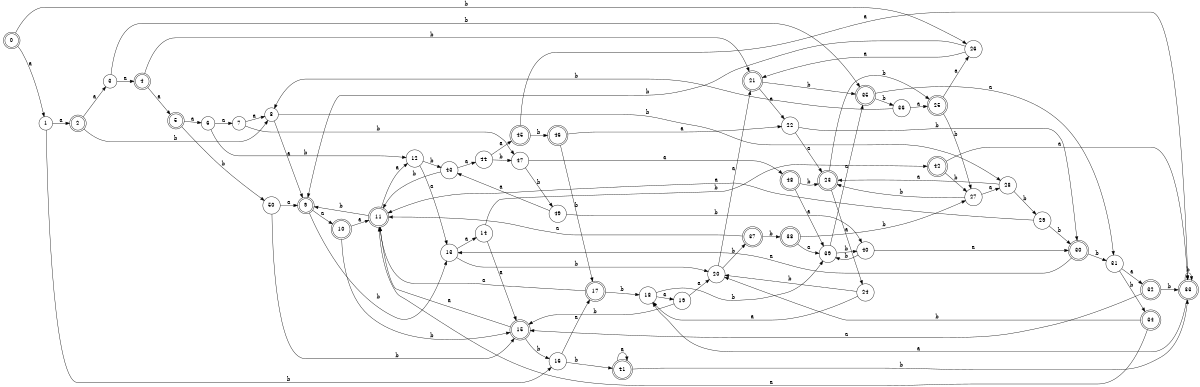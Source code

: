 digraph n41_8 {
__start0 [label="" shape="none"];

rankdir=LR;
size="8,5";

s0 [style="rounded,filled", color="black", fillcolor="white" shape="doublecircle", label="0"];
s1 [style="filled", color="black", fillcolor="white" shape="circle", label="1"];
s2 [style="rounded,filled", color="black", fillcolor="white" shape="doublecircle", label="2"];
s3 [style="filled", color="black", fillcolor="white" shape="circle", label="3"];
s4 [style="rounded,filled", color="black", fillcolor="white" shape="doublecircle", label="4"];
s5 [style="rounded,filled", color="black", fillcolor="white" shape="doublecircle", label="5"];
s6 [style="filled", color="black", fillcolor="white" shape="circle", label="6"];
s7 [style="filled", color="black", fillcolor="white" shape="circle", label="7"];
s8 [style="filled", color="black", fillcolor="white" shape="circle", label="8"];
s9 [style="rounded,filled", color="black", fillcolor="white" shape="doublecircle", label="9"];
s10 [style="rounded,filled", color="black", fillcolor="white" shape="doublecircle", label="10"];
s11 [style="rounded,filled", color="black", fillcolor="white" shape="doublecircle", label="11"];
s12 [style="filled", color="black", fillcolor="white" shape="circle", label="12"];
s13 [style="filled", color="black", fillcolor="white" shape="circle", label="13"];
s14 [style="filled", color="black", fillcolor="white" shape="circle", label="14"];
s15 [style="rounded,filled", color="black", fillcolor="white" shape="doublecircle", label="15"];
s16 [style="filled", color="black", fillcolor="white" shape="circle", label="16"];
s17 [style="rounded,filled", color="black", fillcolor="white" shape="doublecircle", label="17"];
s18 [style="filled", color="black", fillcolor="white" shape="circle", label="18"];
s19 [style="filled", color="black", fillcolor="white" shape="circle", label="19"];
s20 [style="filled", color="black", fillcolor="white" shape="circle", label="20"];
s21 [style="rounded,filled", color="black", fillcolor="white" shape="doublecircle", label="21"];
s22 [style="filled", color="black", fillcolor="white" shape="circle", label="22"];
s23 [style="rounded,filled", color="black", fillcolor="white" shape="doublecircle", label="23"];
s24 [style="filled", color="black", fillcolor="white" shape="circle", label="24"];
s25 [style="rounded,filled", color="black", fillcolor="white" shape="doublecircle", label="25"];
s26 [style="filled", color="black", fillcolor="white" shape="circle", label="26"];
s27 [style="filled", color="black", fillcolor="white" shape="circle", label="27"];
s28 [style="filled", color="black", fillcolor="white" shape="circle", label="28"];
s29 [style="filled", color="black", fillcolor="white" shape="circle", label="29"];
s30 [style="rounded,filled", color="black", fillcolor="white" shape="doublecircle", label="30"];
s31 [style="filled", color="black", fillcolor="white" shape="circle", label="31"];
s32 [style="rounded,filled", color="black", fillcolor="white" shape="doublecircle", label="32"];
s33 [style="rounded,filled", color="black", fillcolor="white" shape="doublecircle", label="33"];
s34 [style="rounded,filled", color="black", fillcolor="white" shape="doublecircle", label="34"];
s35 [style="rounded,filled", color="black", fillcolor="white" shape="doublecircle", label="35"];
s36 [style="filled", color="black", fillcolor="white" shape="circle", label="36"];
s37 [style="rounded,filled", color="black", fillcolor="white" shape="doublecircle", label="37"];
s38 [style="rounded,filled", color="black", fillcolor="white" shape="doublecircle", label="38"];
s39 [style="filled", color="black", fillcolor="white" shape="circle", label="39"];
s40 [style="filled", color="black", fillcolor="white" shape="circle", label="40"];
s41 [style="rounded,filled", color="black", fillcolor="white" shape="doublecircle", label="41"];
s42 [style="rounded,filled", color="black", fillcolor="white" shape="doublecircle", label="42"];
s43 [style="filled", color="black", fillcolor="white" shape="circle", label="43"];
s44 [style="filled", color="black", fillcolor="white" shape="circle", label="44"];
s45 [style="rounded,filled", color="black", fillcolor="white" shape="doublecircle", label="45"];
s46 [style="rounded,filled", color="black", fillcolor="white" shape="doublecircle", label="46"];
s47 [style="filled", color="black", fillcolor="white" shape="circle", label="47"];
s48 [style="rounded,filled", color="black", fillcolor="white" shape="doublecircle", label="48"];
s49 [style="filled", color="black", fillcolor="white" shape="circle", label="49"];
s50 [style="filled", color="black", fillcolor="white" shape="circle", label="50"];
s0 -> s1 [label="a"];
s0 -> s26 [label="b"];
s1 -> s2 [label="a"];
s1 -> s16 [label="b"];
s2 -> s3 [label="a"];
s2 -> s8 [label="b"];
s3 -> s4 [label="a"];
s3 -> s35 [label="b"];
s4 -> s5 [label="a"];
s4 -> s21 [label="b"];
s5 -> s6 [label="a"];
s5 -> s50 [label="b"];
s6 -> s7 [label="a"];
s6 -> s12 [label="b"];
s7 -> s8 [label="a"];
s7 -> s47 [label="b"];
s8 -> s9 [label="a"];
s8 -> s28 [label="b"];
s9 -> s10 [label="a"];
s9 -> s13 [label="b"];
s10 -> s11 [label="a"];
s10 -> s15 [label="b"];
s11 -> s12 [label="a"];
s11 -> s9 [label="b"];
s12 -> s13 [label="a"];
s12 -> s43 [label="b"];
s13 -> s14 [label="a"];
s13 -> s20 [label="b"];
s14 -> s15 [label="a"];
s14 -> s42 [label="b"];
s15 -> s11 [label="a"];
s15 -> s16 [label="b"];
s16 -> s17 [label="a"];
s16 -> s41 [label="b"];
s17 -> s11 [label="a"];
s17 -> s18 [label="b"];
s18 -> s19 [label="a"];
s18 -> s39 [label="b"];
s19 -> s20 [label="a"];
s19 -> s15 [label="b"];
s20 -> s21 [label="a"];
s20 -> s37 [label="b"];
s21 -> s22 [label="a"];
s21 -> s35 [label="b"];
s22 -> s23 [label="a"];
s22 -> s30 [label="b"];
s23 -> s24 [label="a"];
s23 -> s25 [label="b"];
s24 -> s18 [label="a"];
s24 -> s20 [label="b"];
s25 -> s26 [label="a"];
s25 -> s27 [label="b"];
s26 -> s21 [label="a"];
s26 -> s9 [label="b"];
s27 -> s28 [label="a"];
s27 -> s23 [label="b"];
s28 -> s23 [label="a"];
s28 -> s29 [label="b"];
s29 -> s11 [label="a"];
s29 -> s30 [label="b"];
s30 -> s13 [label="a"];
s30 -> s31 [label="b"];
s31 -> s32 [label="a"];
s31 -> s34 [label="b"];
s32 -> s15 [label="a"];
s32 -> s33 [label="b"];
s33 -> s18 [label="a"];
s33 -> s33 [label="b"];
s34 -> s11 [label="a"];
s34 -> s20 [label="b"];
s35 -> s31 [label="a"];
s35 -> s36 [label="b"];
s36 -> s25 [label="a"];
s36 -> s8 [label="b"];
s37 -> s11 [label="a"];
s37 -> s38 [label="b"];
s38 -> s39 [label="a"];
s38 -> s27 [label="b"];
s39 -> s35 [label="a"];
s39 -> s40 [label="b"];
s40 -> s30 [label="a"];
s40 -> s39 [label="b"];
s41 -> s41 [label="a"];
s41 -> s33 [label="b"];
s42 -> s33 [label="a"];
s42 -> s27 [label="b"];
s43 -> s44 [label="a"];
s43 -> s11 [label="b"];
s44 -> s45 [label="a"];
s44 -> s47 [label="b"];
s45 -> s33 [label="a"];
s45 -> s46 [label="b"];
s46 -> s22 [label="a"];
s46 -> s17 [label="b"];
s47 -> s48 [label="a"];
s47 -> s49 [label="b"];
s48 -> s39 [label="a"];
s48 -> s23 [label="b"];
s49 -> s43 [label="a"];
s49 -> s40 [label="b"];
s50 -> s9 [label="a"];
s50 -> s15 [label="b"];

}